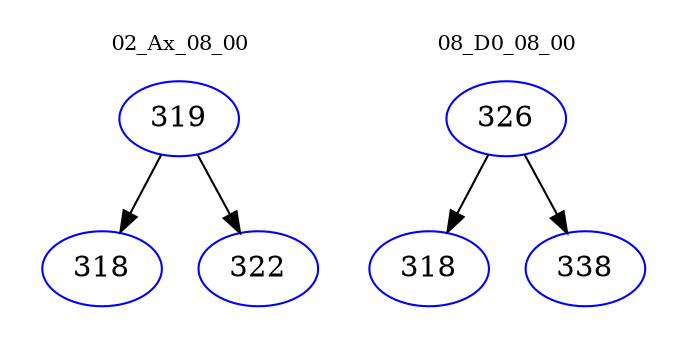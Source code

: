 digraph{
subgraph cluster_0 {
color = white
label = "02_Ax_08_00";
fontsize=10;
T0_319 [label="319", color="blue"]
T0_319 -> T0_318 [color="black"]
T0_318 [label="318", color="blue"]
T0_319 -> T0_322 [color="black"]
T0_322 [label="322", color="blue"]
}
subgraph cluster_1 {
color = white
label = "08_D0_08_00";
fontsize=10;
T1_326 [label="326", color="blue"]
T1_326 -> T1_318 [color="black"]
T1_318 [label="318", color="blue"]
T1_326 -> T1_338 [color="black"]
T1_338 [label="338", color="blue"]
}
}
